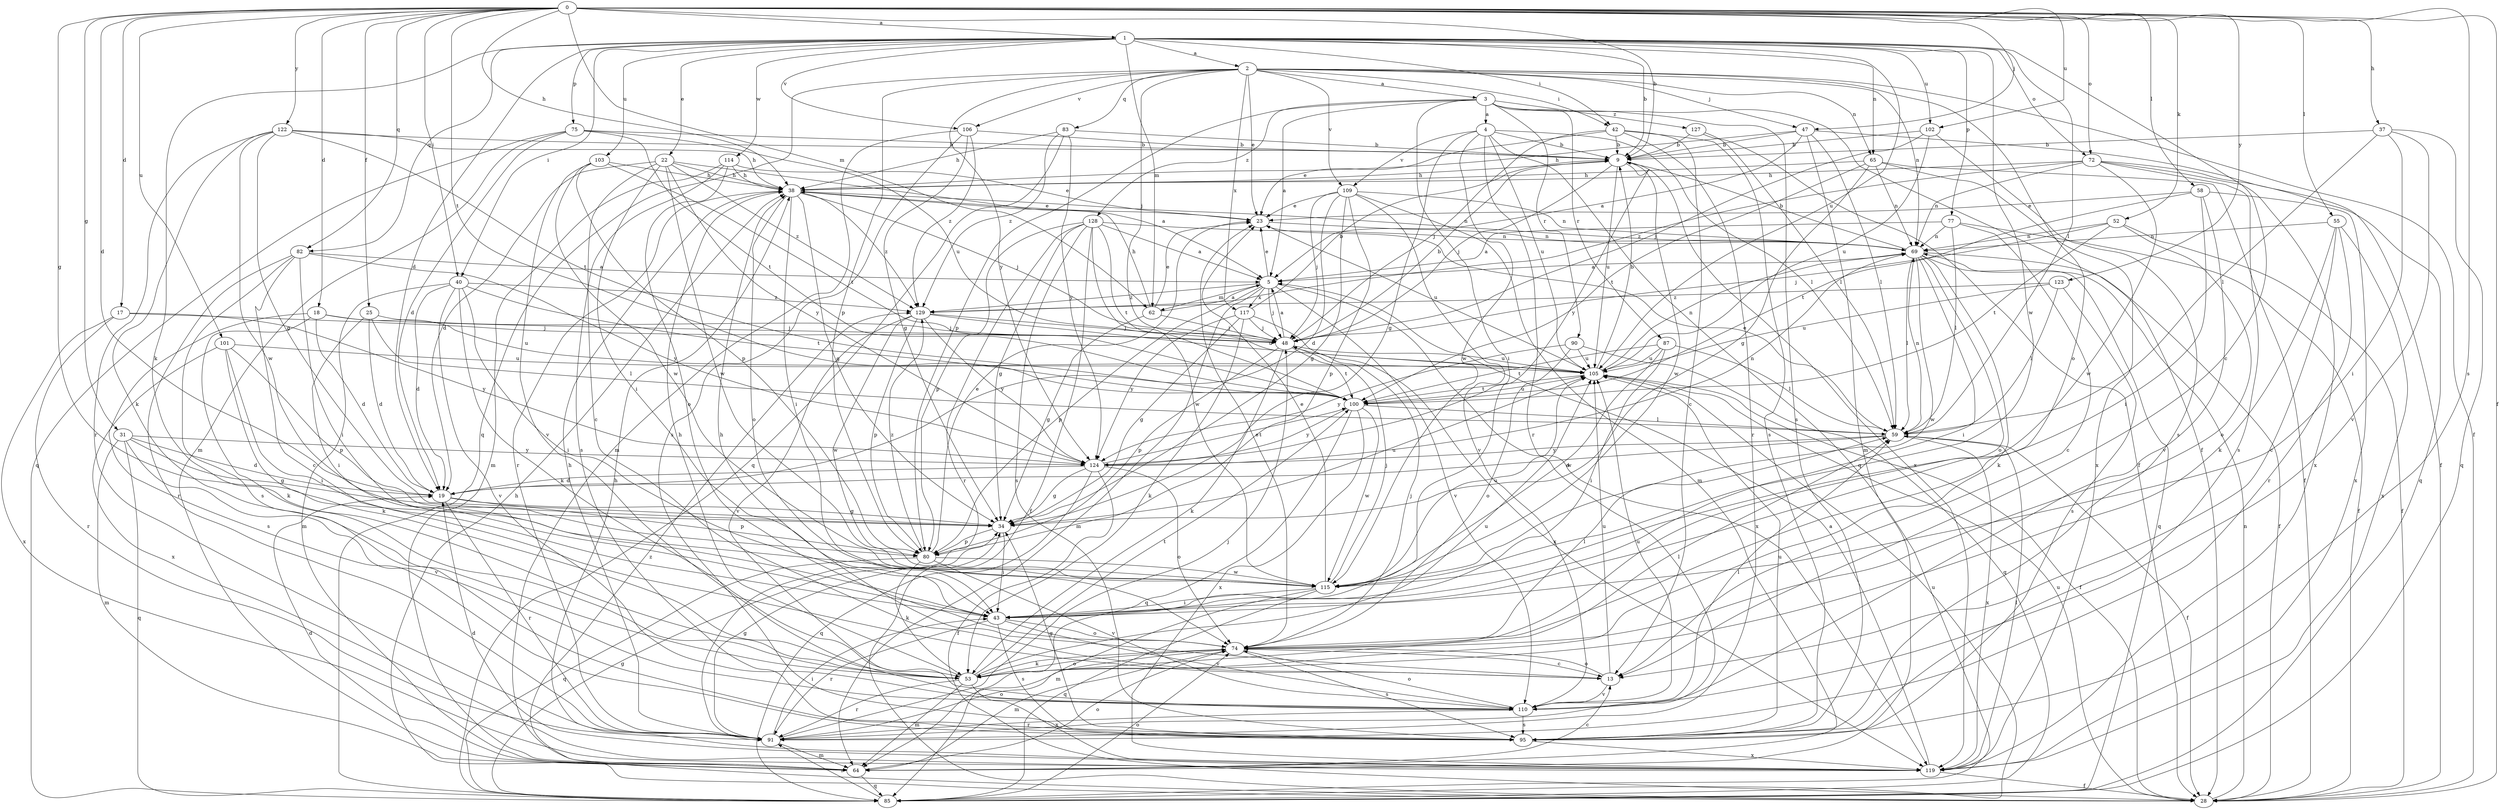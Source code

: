 strict digraph  {
0;
1;
2;
3;
4;
5;
9;
13;
17;
18;
19;
22;
23;
25;
28;
31;
34;
37;
38;
40;
42;
43;
47;
48;
52;
53;
55;
58;
59;
62;
64;
65;
69;
72;
74;
75;
77;
80;
82;
83;
85;
87;
90;
91;
95;
100;
101;
102;
103;
105;
106;
109;
110;
114;
115;
117;
119;
122;
123;
124;
127;
128;
129;
0 -> 1  [label=a];
0 -> 9  [label=b];
0 -> 17  [label=d];
0 -> 18  [label=d];
0 -> 19  [label=d];
0 -> 25  [label=f];
0 -> 28  [label=f];
0 -> 31  [label=g];
0 -> 34  [label=g];
0 -> 37  [label=h];
0 -> 38  [label=h];
0 -> 40  [label=i];
0 -> 47  [label=j];
0 -> 52  [label=k];
0 -> 55  [label=l];
0 -> 58  [label=l];
0 -> 62  [label=m];
0 -> 72  [label=o];
0 -> 82  [label=q];
0 -> 95  [label=s];
0 -> 100  [label=t];
0 -> 101  [label=u];
0 -> 102  [label=u];
0 -> 122  [label=y];
0 -> 123  [label=y];
1 -> 2  [label=a];
1 -> 9  [label=b];
1 -> 13  [label=c];
1 -> 19  [label=d];
1 -> 22  [label=e];
1 -> 40  [label=i];
1 -> 42  [label=i];
1 -> 53  [label=k];
1 -> 59  [label=l];
1 -> 62  [label=m];
1 -> 65  [label=n];
1 -> 72  [label=o];
1 -> 75  [label=p];
1 -> 77  [label=p];
1 -> 82  [label=q];
1 -> 102  [label=u];
1 -> 103  [label=u];
1 -> 105  [label=u];
1 -> 106  [label=v];
1 -> 114  [label=w];
1 -> 115  [label=w];
2 -> 3  [label=a];
2 -> 23  [label=e];
2 -> 28  [label=f];
2 -> 42  [label=i];
2 -> 47  [label=j];
2 -> 48  [label=j];
2 -> 65  [label=n];
2 -> 69  [label=n];
2 -> 74  [label=o];
2 -> 80  [label=p];
2 -> 83  [label=q];
2 -> 85  [label=q];
2 -> 106  [label=v];
2 -> 109  [label=v];
2 -> 117  [label=x];
2 -> 124  [label=y];
3 -> 4  [label=a];
3 -> 5  [label=a];
3 -> 28  [label=f];
3 -> 43  [label=i];
3 -> 80  [label=p];
3 -> 87  [label=r];
3 -> 90  [label=r];
3 -> 95  [label=s];
3 -> 127  [label=z];
3 -> 128  [label=z];
4 -> 9  [label=b];
4 -> 34  [label=g];
4 -> 59  [label=l];
4 -> 85  [label=q];
4 -> 91  [label=r];
4 -> 105  [label=u];
4 -> 109  [label=v];
4 -> 115  [label=w];
5 -> 23  [label=e];
5 -> 48  [label=j];
5 -> 62  [label=m];
5 -> 64  [label=m];
5 -> 80  [label=p];
5 -> 110  [label=v];
5 -> 117  [label=x];
5 -> 119  [label=x];
5 -> 129  [label=z];
9 -> 38  [label=h];
9 -> 48  [label=j];
9 -> 105  [label=u];
9 -> 115  [label=w];
9 -> 119  [label=x];
9 -> 124  [label=y];
13 -> 38  [label=h];
13 -> 74  [label=o];
13 -> 105  [label=u];
13 -> 110  [label=v];
17 -> 48  [label=j];
17 -> 91  [label=r];
17 -> 119  [label=x];
17 -> 124  [label=y];
18 -> 19  [label=d];
18 -> 48  [label=j];
18 -> 53  [label=k];
18 -> 95  [label=s];
18 -> 105  [label=u];
19 -> 34  [label=g];
19 -> 80  [label=p];
19 -> 91  [label=r];
22 -> 5  [label=a];
22 -> 13  [label=c];
22 -> 19  [label=d];
22 -> 38  [label=h];
22 -> 43  [label=i];
22 -> 115  [label=w];
22 -> 124  [label=y];
22 -> 129  [label=z];
23 -> 69  [label=n];
23 -> 105  [label=u];
25 -> 19  [label=d];
25 -> 43  [label=i];
25 -> 48  [label=j];
25 -> 59  [label=l];
28 -> 38  [label=h];
28 -> 69  [label=n];
28 -> 105  [label=u];
28 -> 129  [label=z];
31 -> 19  [label=d];
31 -> 34  [label=g];
31 -> 64  [label=m];
31 -> 85  [label=q];
31 -> 110  [label=v];
31 -> 124  [label=y];
34 -> 43  [label=i];
34 -> 80  [label=p];
34 -> 105  [label=u];
37 -> 9  [label=b];
37 -> 43  [label=i];
37 -> 59  [label=l];
37 -> 85  [label=q];
37 -> 110  [label=v];
38 -> 23  [label=e];
38 -> 34  [label=g];
38 -> 43  [label=i];
38 -> 48  [label=j];
38 -> 69  [label=n];
38 -> 74  [label=o];
38 -> 91  [label=r];
38 -> 129  [label=z];
40 -> 19  [label=d];
40 -> 43  [label=i];
40 -> 53  [label=k];
40 -> 64  [label=m];
40 -> 100  [label=t];
40 -> 110  [label=v];
40 -> 129  [label=z];
42 -> 9  [label=b];
42 -> 13  [label=c];
42 -> 23  [label=e];
42 -> 48  [label=j];
42 -> 91  [label=r];
42 -> 95  [label=s];
43 -> 74  [label=o];
43 -> 91  [label=r];
43 -> 95  [label=s];
43 -> 110  [label=v];
47 -> 5  [label=a];
47 -> 9  [label=b];
47 -> 28  [label=f];
47 -> 38  [label=h];
47 -> 59  [label=l];
47 -> 64  [label=m];
48 -> 5  [label=a];
48 -> 9  [label=b];
48 -> 53  [label=k];
48 -> 80  [label=p];
48 -> 100  [label=t];
48 -> 105  [label=u];
52 -> 28  [label=f];
52 -> 48  [label=j];
52 -> 69  [label=n];
52 -> 74  [label=o];
52 -> 100  [label=t];
53 -> 38  [label=h];
53 -> 59  [label=l];
53 -> 64  [label=m];
53 -> 74  [label=o];
53 -> 91  [label=r];
53 -> 100  [label=t];
53 -> 105  [label=u];
53 -> 119  [label=x];
55 -> 13  [label=c];
55 -> 53  [label=k];
55 -> 69  [label=n];
55 -> 91  [label=r];
55 -> 119  [label=x];
58 -> 23  [label=e];
58 -> 43  [label=i];
58 -> 100  [label=t];
58 -> 110  [label=v];
58 -> 119  [label=x];
59 -> 19  [label=d];
59 -> 23  [label=e];
59 -> 28  [label=f];
59 -> 69  [label=n];
59 -> 119  [label=x];
59 -> 124  [label=y];
62 -> 5  [label=a];
62 -> 23  [label=e];
62 -> 34  [label=g];
62 -> 38  [label=h];
62 -> 48  [label=j];
64 -> 13  [label=c];
64 -> 19  [label=d];
64 -> 74  [label=o];
64 -> 85  [label=q];
65 -> 28  [label=f];
65 -> 34  [label=g];
65 -> 38  [label=h];
65 -> 69  [label=n];
65 -> 100  [label=t];
65 -> 119  [label=x];
69 -> 5  [label=a];
69 -> 9  [label=b];
69 -> 28  [label=f];
69 -> 43  [label=i];
69 -> 53  [label=k];
69 -> 59  [label=l];
69 -> 74  [label=o];
69 -> 85  [label=q];
69 -> 115  [label=w];
72 -> 38  [label=h];
72 -> 69  [label=n];
72 -> 85  [label=q];
72 -> 95  [label=s];
72 -> 115  [label=w];
72 -> 119  [label=x];
72 -> 129  [label=z];
74 -> 13  [label=c];
74 -> 23  [label=e];
74 -> 48  [label=j];
74 -> 53  [label=k];
74 -> 59  [label=l];
74 -> 64  [label=m];
74 -> 95  [label=s];
75 -> 9  [label=b];
75 -> 19  [label=d];
75 -> 64  [label=m];
75 -> 85  [label=q];
75 -> 100  [label=t];
75 -> 105  [label=u];
77 -> 5  [label=a];
77 -> 13  [label=c];
77 -> 28  [label=f];
77 -> 59  [label=l];
77 -> 69  [label=n];
80 -> 23  [label=e];
80 -> 53  [label=k];
80 -> 85  [label=q];
80 -> 110  [label=v];
80 -> 115  [label=w];
80 -> 129  [label=z];
82 -> 5  [label=a];
82 -> 13  [label=c];
82 -> 43  [label=i];
82 -> 91  [label=r];
82 -> 95  [label=s];
82 -> 124  [label=y];
83 -> 9  [label=b];
83 -> 38  [label=h];
83 -> 85  [label=q];
83 -> 124  [label=y];
83 -> 129  [label=z];
85 -> 34  [label=g];
85 -> 74  [label=o];
85 -> 91  [label=r];
85 -> 105  [label=u];
87 -> 43  [label=i];
87 -> 59  [label=l];
87 -> 100  [label=t];
87 -> 105  [label=u];
87 -> 115  [label=w];
90 -> 74  [label=o];
90 -> 85  [label=q];
90 -> 105  [label=u];
90 -> 124  [label=y];
91 -> 34  [label=g];
91 -> 38  [label=h];
91 -> 43  [label=i];
91 -> 48  [label=j];
91 -> 64  [label=m];
91 -> 74  [label=o];
95 -> 34  [label=g];
95 -> 105  [label=u];
95 -> 119  [label=x];
100 -> 59  [label=l];
100 -> 85  [label=q];
100 -> 105  [label=u];
100 -> 115  [label=w];
100 -> 119  [label=x];
100 -> 124  [label=y];
101 -> 43  [label=i];
101 -> 53  [label=k];
101 -> 80  [label=p];
101 -> 105  [label=u];
101 -> 119  [label=x];
102 -> 9  [label=b];
102 -> 48  [label=j];
102 -> 95  [label=s];
102 -> 105  [label=u];
103 -> 38  [label=h];
103 -> 80  [label=p];
103 -> 100  [label=t];
103 -> 110  [label=v];
103 -> 115  [label=w];
105 -> 9  [label=b];
105 -> 28  [label=f];
105 -> 69  [label=n];
105 -> 100  [label=t];
106 -> 9  [label=b];
106 -> 34  [label=g];
106 -> 64  [label=m];
106 -> 95  [label=s];
106 -> 129  [label=z];
109 -> 19  [label=d];
109 -> 23  [label=e];
109 -> 34  [label=g];
109 -> 48  [label=j];
109 -> 64  [label=m];
109 -> 69  [label=n];
109 -> 80  [label=p];
109 -> 110  [label=v];
110 -> 59  [label=l];
110 -> 74  [label=o];
110 -> 91  [label=r];
110 -> 95  [label=s];
110 -> 105  [label=u];
114 -> 23  [label=e];
114 -> 38  [label=h];
114 -> 64  [label=m];
114 -> 74  [label=o];
114 -> 95  [label=s];
115 -> 23  [label=e];
115 -> 43  [label=i];
115 -> 48  [label=j];
115 -> 64  [label=m];
115 -> 85  [label=q];
115 -> 105  [label=u];
117 -> 9  [label=b];
117 -> 34  [label=g];
117 -> 48  [label=j];
117 -> 53  [label=k];
117 -> 119  [label=x];
117 -> 124  [label=y];
119 -> 5  [label=a];
119 -> 19  [label=d];
119 -> 28  [label=f];
119 -> 38  [label=h];
119 -> 59  [label=l];
122 -> 9  [label=b];
122 -> 34  [label=g];
122 -> 38  [label=h];
122 -> 53  [label=k];
122 -> 91  [label=r];
122 -> 100  [label=t];
122 -> 115  [label=w];
123 -> 59  [label=l];
123 -> 95  [label=s];
123 -> 105  [label=u];
123 -> 129  [label=z];
124 -> 19  [label=d];
124 -> 28  [label=f];
124 -> 34  [label=g];
124 -> 69  [label=n];
124 -> 74  [label=o];
124 -> 85  [label=q];
124 -> 100  [label=t];
127 -> 9  [label=b];
127 -> 28  [label=f];
127 -> 59  [label=l];
128 -> 5  [label=a];
128 -> 28  [label=f];
128 -> 34  [label=g];
128 -> 69  [label=n];
128 -> 80  [label=p];
128 -> 91  [label=r];
128 -> 95  [label=s];
128 -> 100  [label=t];
128 -> 115  [label=w];
129 -> 48  [label=j];
129 -> 80  [label=p];
129 -> 105  [label=u];
129 -> 110  [label=v];
129 -> 115  [label=w];
129 -> 124  [label=y];
}
